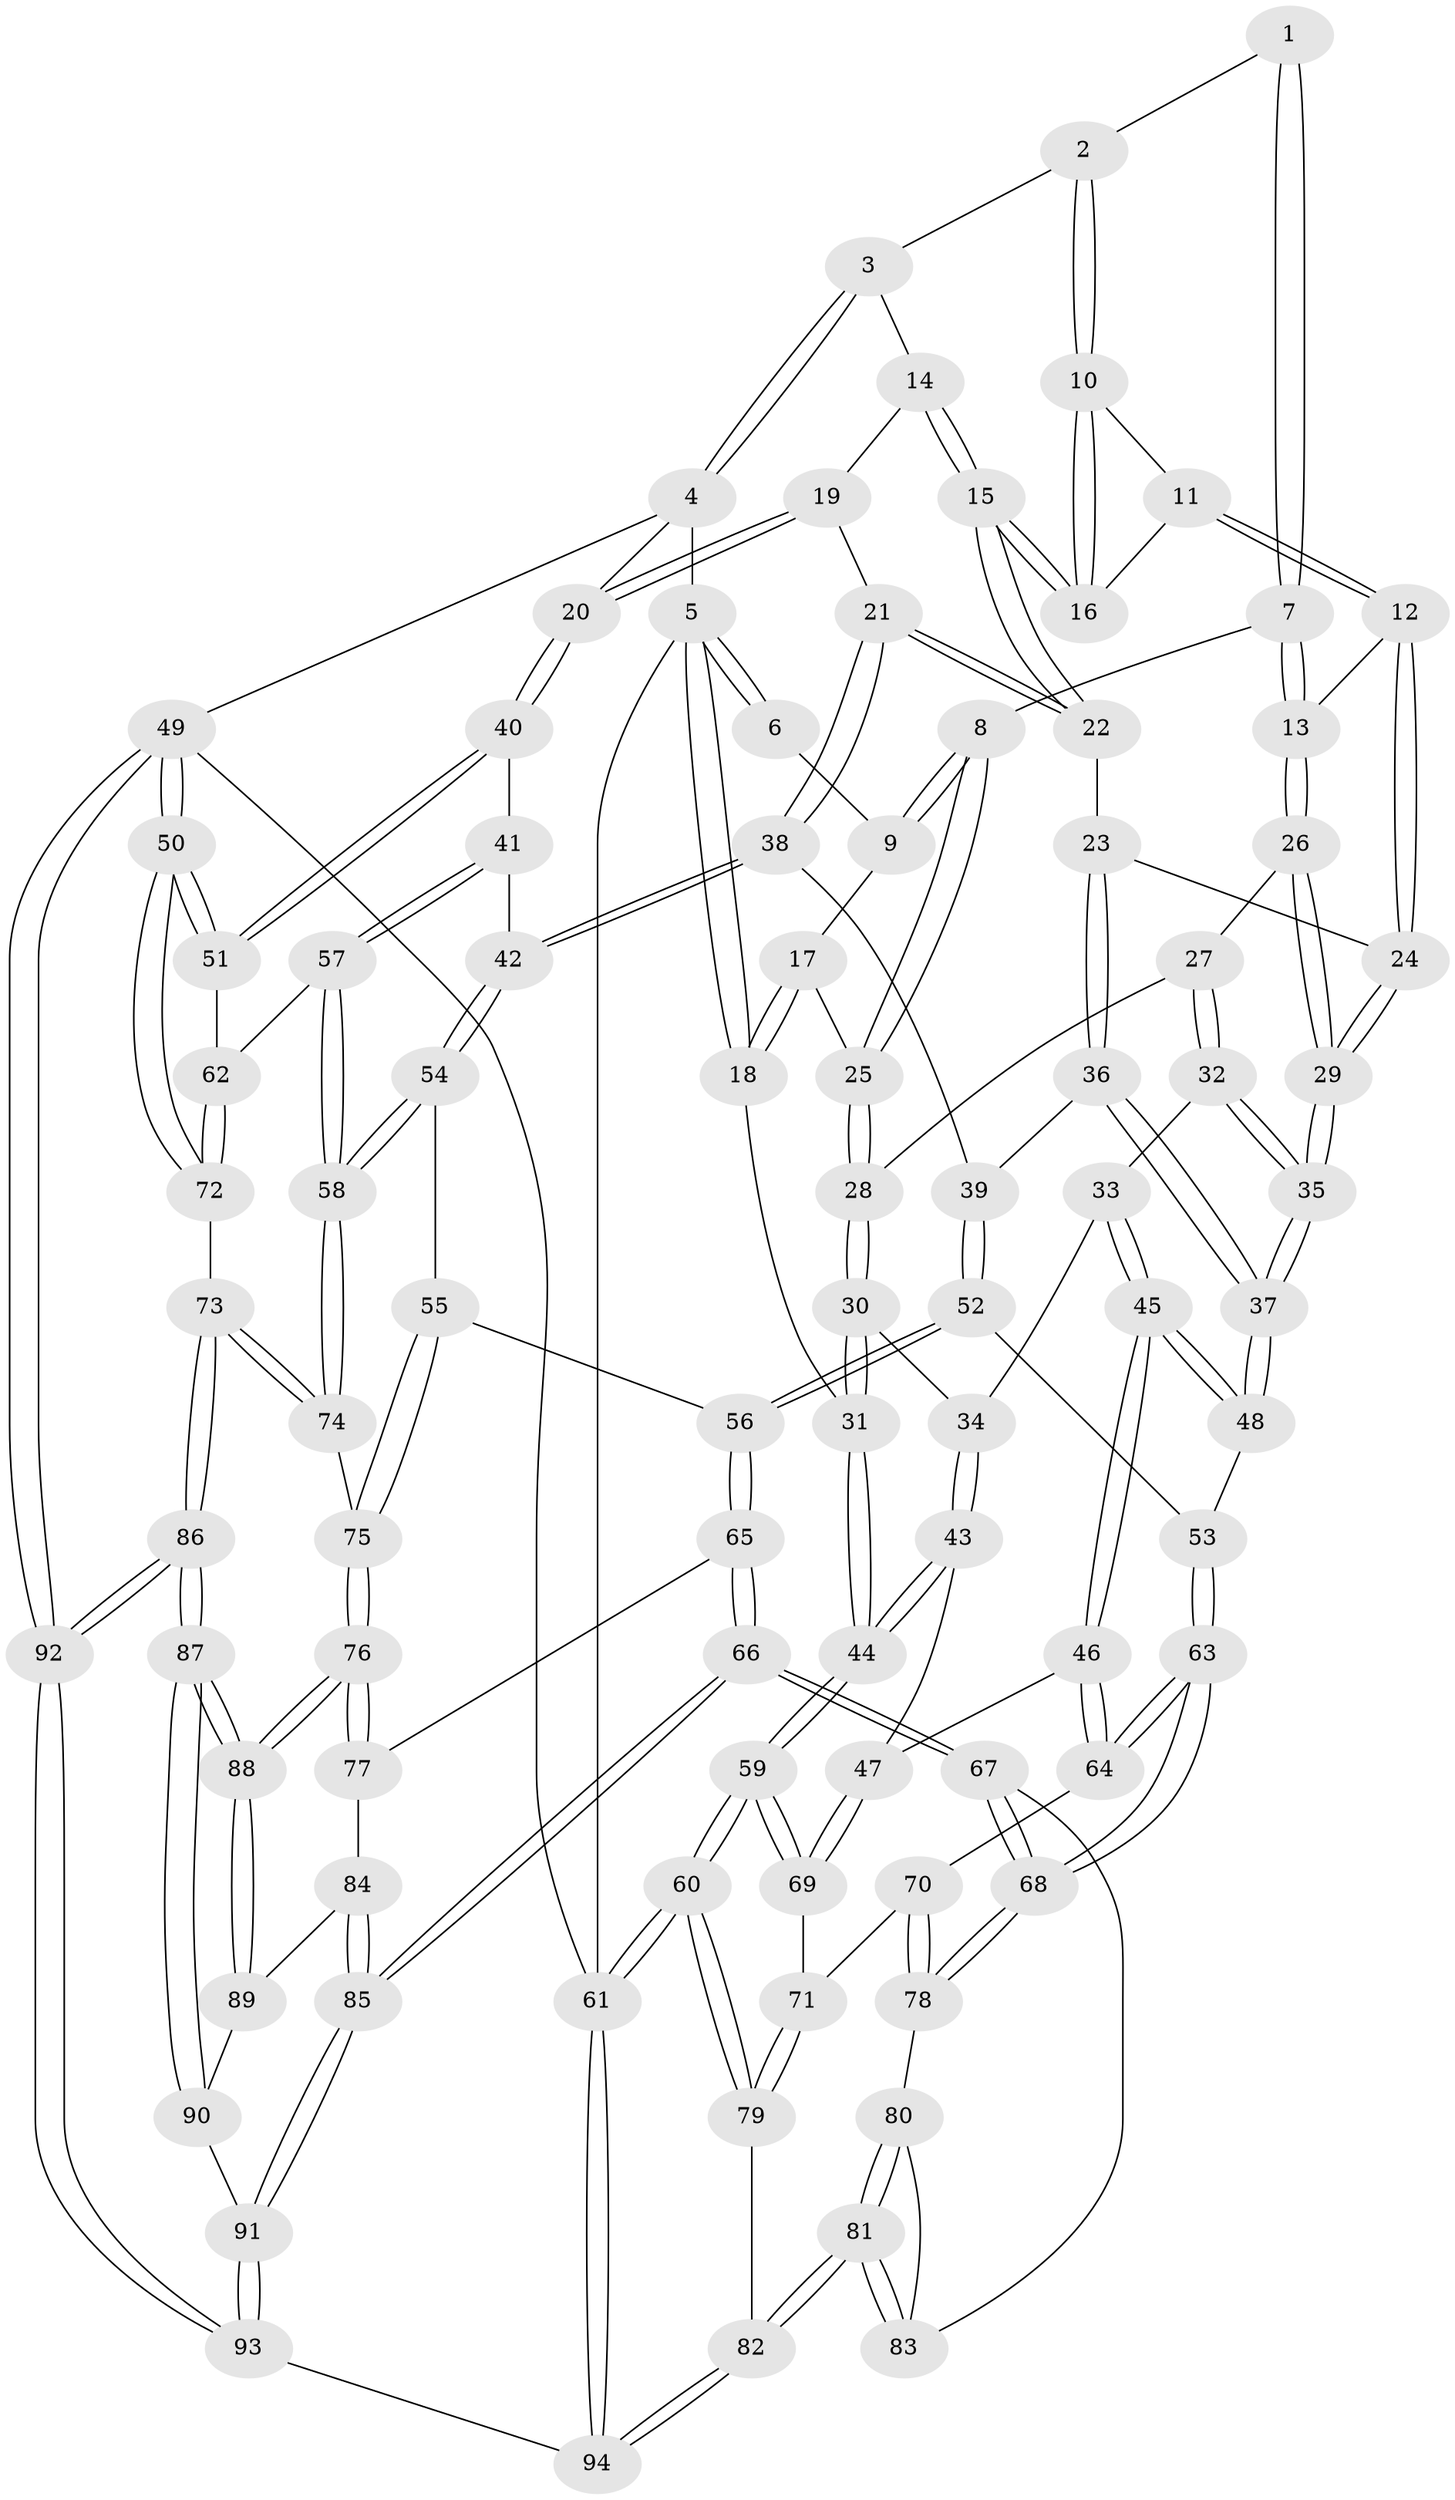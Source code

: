 // coarse degree distribution, {3: 0.09230769230769231, 4: 0.4, 5: 0.3384615384615385, 6: 0.16923076923076924}
// Generated by graph-tools (version 1.1) at 2025/52/02/27/25 19:52:36]
// undirected, 94 vertices, 232 edges
graph export_dot {
graph [start="1"]
  node [color=gray90,style=filled];
  1 [pos="+0.5225761506836324+0"];
  2 [pos="+0.5227621201685252+0"];
  3 [pos="+0.6197844871685427+0"];
  4 [pos="+1+0"];
  5 [pos="+0+0"];
  6 [pos="+0.023472943572632722+0"];
  7 [pos="+0.32289007493255306+0.15786314781876867"];
  8 [pos="+0.2597856695435118+0.13703490808575203"];
  9 [pos="+0.1608772730306947+0.0443037849285873"];
  10 [pos="+0.5300902348574542+0.10766457104867486"];
  11 [pos="+0.4512867087259925+0.16438384947913398"];
  12 [pos="+0.3330330564676603+0.18266218596293868"];
  13 [pos="+0.33227668681680816+0.18122332497608756"];
  14 [pos="+0.6323041044717951+0.13119276535269117"];
  15 [pos="+0.5760993667399598+0.24627283464056143"];
  16 [pos="+0.5410186659621874+0.17244455497525293"];
  17 [pos="+0.056209537534210485+0.1783941799498342"];
  18 [pos="+0+0.05978744362433482"];
  19 [pos="+0.6982340745410268+0.1647128618954795"];
  20 [pos="+1+0"];
  21 [pos="+0.6184174447487416+0.32484287909506093"];
  22 [pos="+0.5805625196872974+0.2982450152809861"];
  23 [pos="+0.4451480250178341+0.2999053075011637"];
  24 [pos="+0.36818824634907504+0.2872604284944898"];
  25 [pos="+0.10769837052644748+0.24840521710507946"];
  26 [pos="+0.16781075515549965+0.28518308868273284"];
  27 [pos="+0.12657034672986683+0.2710495576335062"];
  28 [pos="+0.10770124374399014+0.24869913337487126"];
  29 [pos="+0.3029009125208409+0.3874507260280779"];
  30 [pos="+0+0.3412848064660125"];
  31 [pos="+0+0.33850365852883085"];
  32 [pos="+0.13439163760436912+0.40590246895977916"];
  33 [pos="+0.12025295287890826+0.41331362208447825"];
  34 [pos="+0.08863990633183542+0.4142903070380127"];
  35 [pos="+0.2956731728527285+0.40988875122170904"];
  36 [pos="+0.47144138864135604+0.46718856317876556"];
  37 [pos="+0.3132269127081912+0.49400588620911423"];
  38 [pos="+0.6889954603828231+0.4013730781356179"];
  39 [pos="+0.5868183412893502+0.49537742981997646"];
  40 [pos="+1+0.2859659406928321"];
  41 [pos="+0.8273247238160327+0.4182081796721437"];
  42 [pos="+0.7932978970982555+0.4171344853543455"];
  43 [pos="+0.05067742435978612+0.46873162892615927"];
  44 [pos="+0+0.5288750071013772"];
  45 [pos="+0.1479801879603699+0.6000433202252043"];
  46 [pos="+0.14547621162997035+0.6023969298523248"];
  47 [pos="+0.10045061341106261+0.6009343684033118"];
  48 [pos="+0.30977105022961965+0.5195648599241616"];
  49 [pos="+1+1"];
  50 [pos="+1+0.9103942340773704"];
  51 [pos="+1+0.47876234950423097"];
  52 [pos="+0.549419009887364+0.5835943047402414"];
  53 [pos="+0.33823830906778557+0.5614501736553575"];
  54 [pos="+0.6681587861090529+0.6417137704412691"];
  55 [pos="+0.6150002940021889+0.676976692892448"];
  56 [pos="+0.5596515613405939+0.6733169836213302"];
  57 [pos="+0.8187278988911698+0.642335336702075"];
  58 [pos="+0.8079935720544854+0.6671132798777929"];
  59 [pos="+0+0.6405246021073121"];
  60 [pos="+0+0.8659360380088266"];
  61 [pos="+0+1"];
  62 [pos="+0.9432477415631526+0.6864235554670604"];
  63 [pos="+0.3650983634368926+0.7295785987525331"];
  64 [pos="+0.1813814874469874+0.7151322606383995"];
  65 [pos="+0.5329158933148668+0.7152562372082968"];
  66 [pos="+0.4389744381737473+0.8048436881035195"];
  67 [pos="+0.41389653556253636+0.7917273869000617"];
  68 [pos="+0.3803504283683108+0.7496010855164521"];
  69 [pos="+0+0.6463173760973135"];
  70 [pos="+0.15663861527554712+0.7693881828055495"];
  71 [pos="+0.09690034910609795+0.7848392943109346"];
  72 [pos="+0.9762128969767249+0.8180882414918526"];
  73 [pos="+0.8964285370518054+0.8253783717032406"];
  74 [pos="+0.7824843067896818+0.7703616668669565"];
  75 [pos="+0.7804275512553138+0.771390961337706"];
  76 [pos="+0.7343858228935733+0.8250290224565524"];
  77 [pos="+0.6911905109808356+0.8180317259619115"];
  78 [pos="+0.17685436931111465+0.8035610017931876"];
  79 [pos="+0.043895748694865885+0.8618392247697856"];
  80 [pos="+0.18462612237916842+0.818059607089422"];
  81 [pos="+0.19007647853779028+0.9463015959018717"];
  82 [pos="+0.16966124480254252+1"];
  83 [pos="+0.35098889053951976+0.8179923011355072"];
  84 [pos="+0.5609205238776854+0.8489533036696083"];
  85 [pos="+0.45238024511480013+0.8439018692948138"];
  86 [pos="+0.7848299660261653+1"];
  87 [pos="+0.7166187666117823+1"];
  88 [pos="+0.7158481069910488+0.9214838148971176"];
  89 [pos="+0.6267746664241606+0.8842619717674376"];
  90 [pos="+0.5776881332813869+0.9420293588328822"];
  91 [pos="+0.4537653489058796+0.8734718599778495"];
  92 [pos="+0.8078347200003537+1"];
  93 [pos="+0.3456119240952031+1"];
  94 [pos="+0.19525685659734196+1"];
  1 -- 2;
  1 -- 7;
  1 -- 7;
  2 -- 3;
  2 -- 10;
  2 -- 10;
  3 -- 4;
  3 -- 4;
  3 -- 14;
  4 -- 5;
  4 -- 20;
  4 -- 49;
  5 -- 6;
  5 -- 6;
  5 -- 18;
  5 -- 18;
  5 -- 61;
  6 -- 9;
  7 -- 8;
  7 -- 13;
  7 -- 13;
  8 -- 9;
  8 -- 9;
  8 -- 25;
  8 -- 25;
  9 -- 17;
  10 -- 11;
  10 -- 16;
  10 -- 16;
  11 -- 12;
  11 -- 12;
  11 -- 16;
  12 -- 13;
  12 -- 24;
  12 -- 24;
  13 -- 26;
  13 -- 26;
  14 -- 15;
  14 -- 15;
  14 -- 19;
  15 -- 16;
  15 -- 16;
  15 -- 22;
  15 -- 22;
  17 -- 18;
  17 -- 18;
  17 -- 25;
  18 -- 31;
  19 -- 20;
  19 -- 20;
  19 -- 21;
  20 -- 40;
  20 -- 40;
  21 -- 22;
  21 -- 22;
  21 -- 38;
  21 -- 38;
  22 -- 23;
  23 -- 24;
  23 -- 36;
  23 -- 36;
  24 -- 29;
  24 -- 29;
  25 -- 28;
  25 -- 28;
  26 -- 27;
  26 -- 29;
  26 -- 29;
  27 -- 28;
  27 -- 32;
  27 -- 32;
  28 -- 30;
  28 -- 30;
  29 -- 35;
  29 -- 35;
  30 -- 31;
  30 -- 31;
  30 -- 34;
  31 -- 44;
  31 -- 44;
  32 -- 33;
  32 -- 35;
  32 -- 35;
  33 -- 34;
  33 -- 45;
  33 -- 45;
  34 -- 43;
  34 -- 43;
  35 -- 37;
  35 -- 37;
  36 -- 37;
  36 -- 37;
  36 -- 39;
  37 -- 48;
  37 -- 48;
  38 -- 39;
  38 -- 42;
  38 -- 42;
  39 -- 52;
  39 -- 52;
  40 -- 41;
  40 -- 51;
  40 -- 51;
  41 -- 42;
  41 -- 57;
  41 -- 57;
  42 -- 54;
  42 -- 54;
  43 -- 44;
  43 -- 44;
  43 -- 47;
  44 -- 59;
  44 -- 59;
  45 -- 46;
  45 -- 46;
  45 -- 48;
  45 -- 48;
  46 -- 47;
  46 -- 64;
  46 -- 64;
  47 -- 69;
  47 -- 69;
  48 -- 53;
  49 -- 50;
  49 -- 50;
  49 -- 92;
  49 -- 92;
  49 -- 61;
  50 -- 51;
  50 -- 51;
  50 -- 72;
  50 -- 72;
  51 -- 62;
  52 -- 53;
  52 -- 56;
  52 -- 56;
  53 -- 63;
  53 -- 63;
  54 -- 55;
  54 -- 58;
  54 -- 58;
  55 -- 56;
  55 -- 75;
  55 -- 75;
  56 -- 65;
  56 -- 65;
  57 -- 58;
  57 -- 58;
  57 -- 62;
  58 -- 74;
  58 -- 74;
  59 -- 60;
  59 -- 60;
  59 -- 69;
  59 -- 69;
  60 -- 61;
  60 -- 61;
  60 -- 79;
  60 -- 79;
  61 -- 94;
  61 -- 94;
  62 -- 72;
  62 -- 72;
  63 -- 64;
  63 -- 64;
  63 -- 68;
  63 -- 68;
  64 -- 70;
  65 -- 66;
  65 -- 66;
  65 -- 77;
  66 -- 67;
  66 -- 67;
  66 -- 85;
  66 -- 85;
  67 -- 68;
  67 -- 68;
  67 -- 83;
  68 -- 78;
  68 -- 78;
  69 -- 71;
  70 -- 71;
  70 -- 78;
  70 -- 78;
  71 -- 79;
  71 -- 79;
  72 -- 73;
  73 -- 74;
  73 -- 74;
  73 -- 86;
  73 -- 86;
  74 -- 75;
  75 -- 76;
  75 -- 76;
  76 -- 77;
  76 -- 77;
  76 -- 88;
  76 -- 88;
  77 -- 84;
  78 -- 80;
  79 -- 82;
  80 -- 81;
  80 -- 81;
  80 -- 83;
  81 -- 82;
  81 -- 82;
  81 -- 83;
  81 -- 83;
  82 -- 94;
  82 -- 94;
  84 -- 85;
  84 -- 85;
  84 -- 89;
  85 -- 91;
  85 -- 91;
  86 -- 87;
  86 -- 87;
  86 -- 92;
  86 -- 92;
  87 -- 88;
  87 -- 88;
  87 -- 90;
  87 -- 90;
  88 -- 89;
  88 -- 89;
  89 -- 90;
  90 -- 91;
  91 -- 93;
  91 -- 93;
  92 -- 93;
  92 -- 93;
  93 -- 94;
}

